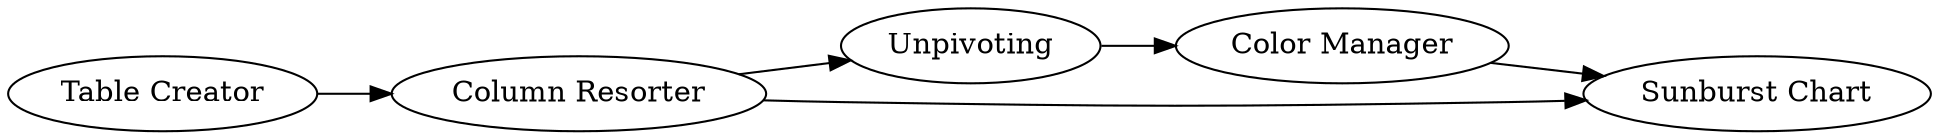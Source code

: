 digraph {
	7 -> 3
	3 -> 2
	7 -> 4
	8 -> 7
	2 -> 4
	7 [label="Column Resorter"]
	4 [label="Sunburst Chart"]
	8 [label="Table Creator"]
	3 [label=Unpivoting]
	2 [label="Color Manager"]
	rankdir=LR
}
